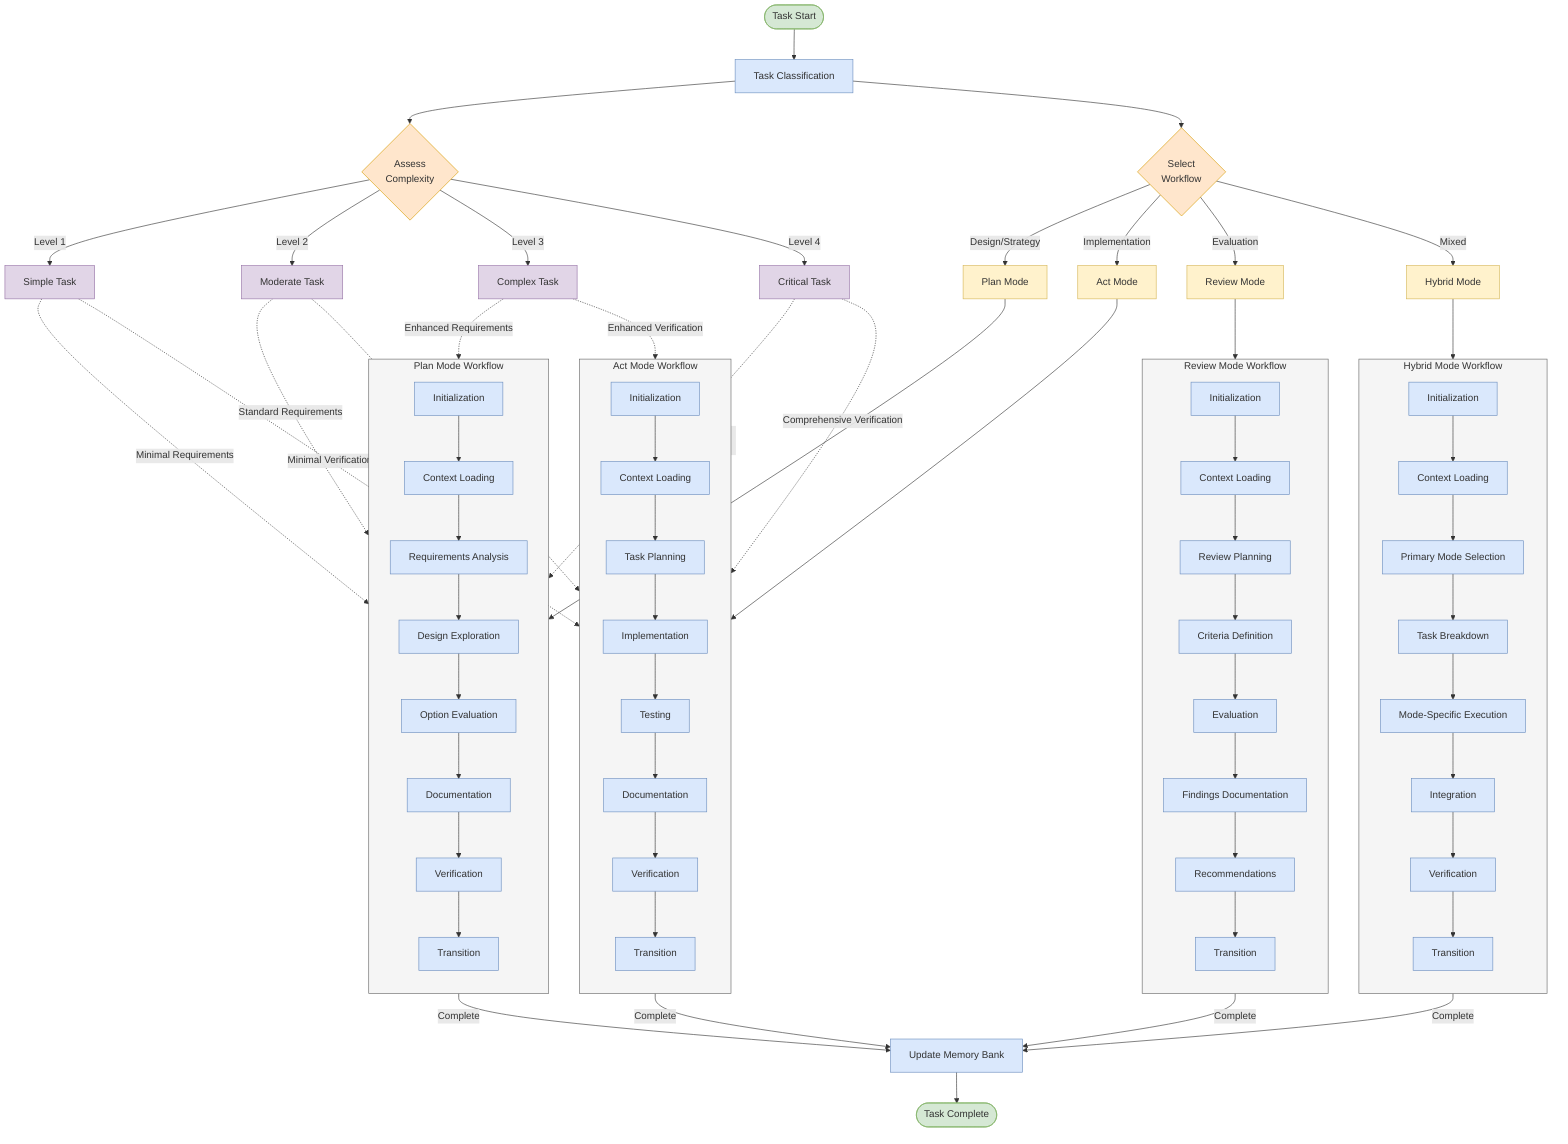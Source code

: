 %% BIG BRAIN Memory Bank 2.0 - Workflow Orchestration
%% This diagram illustrates the workflow types and execution phases
%% Version 1.0.0 (March 24, 2025)

flowchart TB
    %% Task entry point and complexity assessment
    Start([Task Start]) --> TaskClass[Task Classification]
    TaskClass --> Complexity{Assess<br>Complexity}

    %% Complexity-based routing
    Complexity -->|Level 1| Simple[Simple Task]
    Complexity -->|Level 2| Moderate[Moderate Task]
    Complexity -->|Level 3| Complex[Complex Task]
    Complexity -->|Level 4| Critical[Critical Task]

    %% Workflow type selection
    TaskClass --> WorkflowSelect{Select<br>Workflow}

    %% Workflow types
    WorkflowSelect -->|Design/Strategy| PlanMode[Plan Mode]
    WorkflowSelect -->|Implementation| ActMode[Act Mode]
    WorkflowSelect -->|Evaluation| ReviewMode[Review Mode]
    WorkflowSelect -->|Mixed| HybridMode[Hybrid Mode]

    %% Plan Mode Workflow
    subgraph PlanWorkflow[Plan Mode Workflow]
        direction TB
        P1[Initialization] --> P2[Context Loading]
        P2 --> P3[Requirements Analysis]
        P3 --> P4[Design Exploration]
        P4 --> P5[Option Evaluation]
        P5 --> P6[Documentation]
        P6 --> P7[Verification]
        P7 --> P8[Transition]
    end

    %% Act Mode Workflow
    subgraph ActWorkflow[Act Mode Workflow]
        direction TB
        A1[Initialization] --> A2[Context Loading]
        A2 --> A3[Task Planning]
        A3 --> A4[Implementation]
        A4 --> A5[Testing]
        A5 --> A6[Documentation]
        A6 --> A7[Verification]
        A7 --> A8[Transition]
    end

    %% Review Mode Workflow
    subgraph ReviewWorkflow[Review Mode Workflow]
        direction TB
        R1[Initialization] --> R2[Context Loading]
        R2 --> R3[Review Planning]
        R3 --> R4[Criteria Definition]
        R4 --> R5[Evaluation]
        R5 --> R6[Findings Documentation]
        R6 --> R7[Recommendations]
        R7 --> R8[Transition]
    end

    %% Hybrid Mode Workflow
    subgraph HybridWorkflow[Hybrid Mode Workflow]
        direction TB
        H1[Initialization] --> H2[Context Loading]
        H2 --> H3[Primary Mode Selection]
        H3 --> H4[Task Breakdown]
        H4 --> H5[Mode-Specific Execution]
        H5 --> H6[Integration]
        H6 --> H7[Verification]
        H7 --> H8[Transition]
    end

    %% Connect workflow types to their workflows
    PlanMode --> PlanWorkflow
    ActMode --> ActWorkflow
    ReviewMode --> ReviewWorkflow
    HybridMode --> HybridWorkflow

    %% Complexity influence on workflow execution
    Simple -.->|Minimal Requirements| PlanWorkflow
    Moderate -.->|Standard Requirements| PlanWorkflow
    Complex -.->|Enhanced Requirements| PlanWorkflow
    Critical -.->|Comprehensive Requirements| PlanWorkflow

    Simple -.->|Minimal Verification| ActWorkflow
    Moderate -.->|Standard Verification| ActWorkflow
    Complex -.->|Enhanced Verification| ActWorkflow
    Critical -.->|Comprehensive Verification| ActWorkflow

    %% Workflow completion
    PlanWorkflow -->|Complete| Update[Update Memory Bank]
    ActWorkflow -->|Complete| Update
    ReviewWorkflow -->|Complete| Update
    HybridWorkflow -->|Complete| Update

    Update --> End([Task Complete])

    %% Define styles
    classDef start fill:#d5e8d4,stroke:#82b366,stroke-width:1px,border-radius:8px
    classDef process fill:#dae8fc,stroke:#6c8ebf,stroke-width:1px,border-radius:4px
    classDef decision fill:#ffe6cc,stroke:#d79b00,stroke-width:1px,border-radius:10px
    classDef complexity fill:#e1d5e7,stroke:#9673a6,stroke-width:1px,border-radius:4px
    classDef workflow fill:#fff2cc,stroke:#d6b656,stroke-width:1px,border-radius:6px
    classDef workflowBox fill:#f5f5f5,stroke:#666666,stroke-width:1px,border-radius:8px

    %% Apply styles
    class Start,End start
    class TaskClass,Update process
    class Complexity,WorkflowSelect decision
    class Simple,Moderate,Complex,Critical complexity
    class PlanMode,ActMode,ReviewMode,HybridMode workflow
    class PlanWorkflow,ActWorkflow,ReviewWorkflow,HybridWorkflow workflowBox
    class P1,P2,P3,P4,P5,P6,P7,P8,A1,A2,A3,A4,A5,A6,A7,A8,R1,R2,R3,R4,R5,R6,R7,R8,H1,H2,H3,H4,H5,H6,H7,H8 process